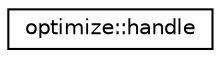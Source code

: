 digraph "Graphical Class Hierarchy"
{
 // LATEX_PDF_SIZE
  edge [fontname="Helvetica",fontsize="10",labelfontname="Helvetica",labelfontsize="10"];
  node [fontname="Helvetica",fontsize="10",shape=record];
  rankdir="LR";
  Node0 [label="optimize::handle",height=0.2,width=0.4,color="black", fillcolor="white", style="filled",URL="$classz3_1_1optimize_1_1handle.html",tooltip=" "];
}
